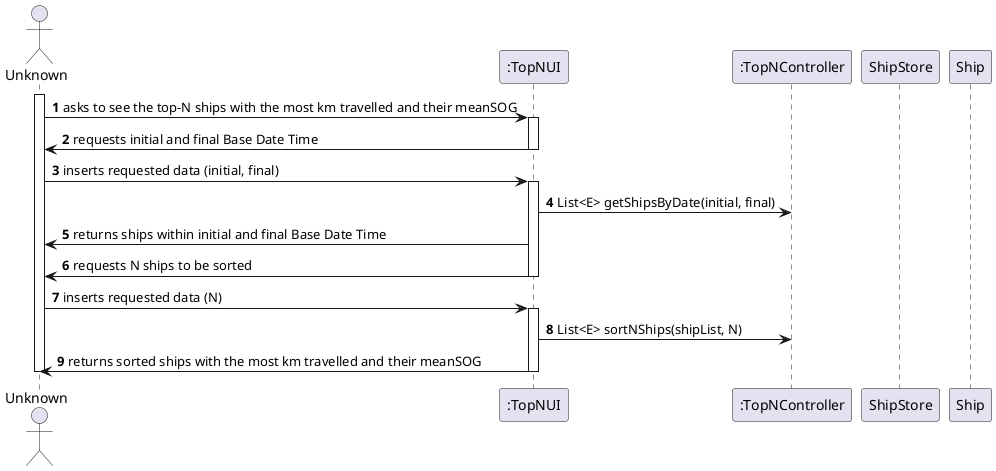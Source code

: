 @startuml
autonumber
'hide footbox
actor "Unknown" as ADM

participant ":TopNUI" as UI
participant ":TopNController" as CTRL
participant "ShipStore" as STORE
participant "Ship" as SHIP


activate ADM
ADM -> UI : asks to see the top-N ships with the most km travelled and their meanSOG
activate UI
UI -> ADM : requests initial and final Base Date Time
deactivate UI

ADM -> UI : inserts requested data (initial, final)
activate UI
UI -> CTRL : List<E> getShipsByDate(initial, final)
UI -> ADM : returns ships within initial and final Base Date Time
UI -> ADM : requests N ships to be sorted
deactivate UI

ADM -> UI : inserts requested data (N)
activate UI
UI -> CTRL : List<E> sortNShips(shipList, N)
UI -> ADM : returns sorted ships with the most km travelled and their meanSOG
deactivate UI




deactivate ADM
@enduml